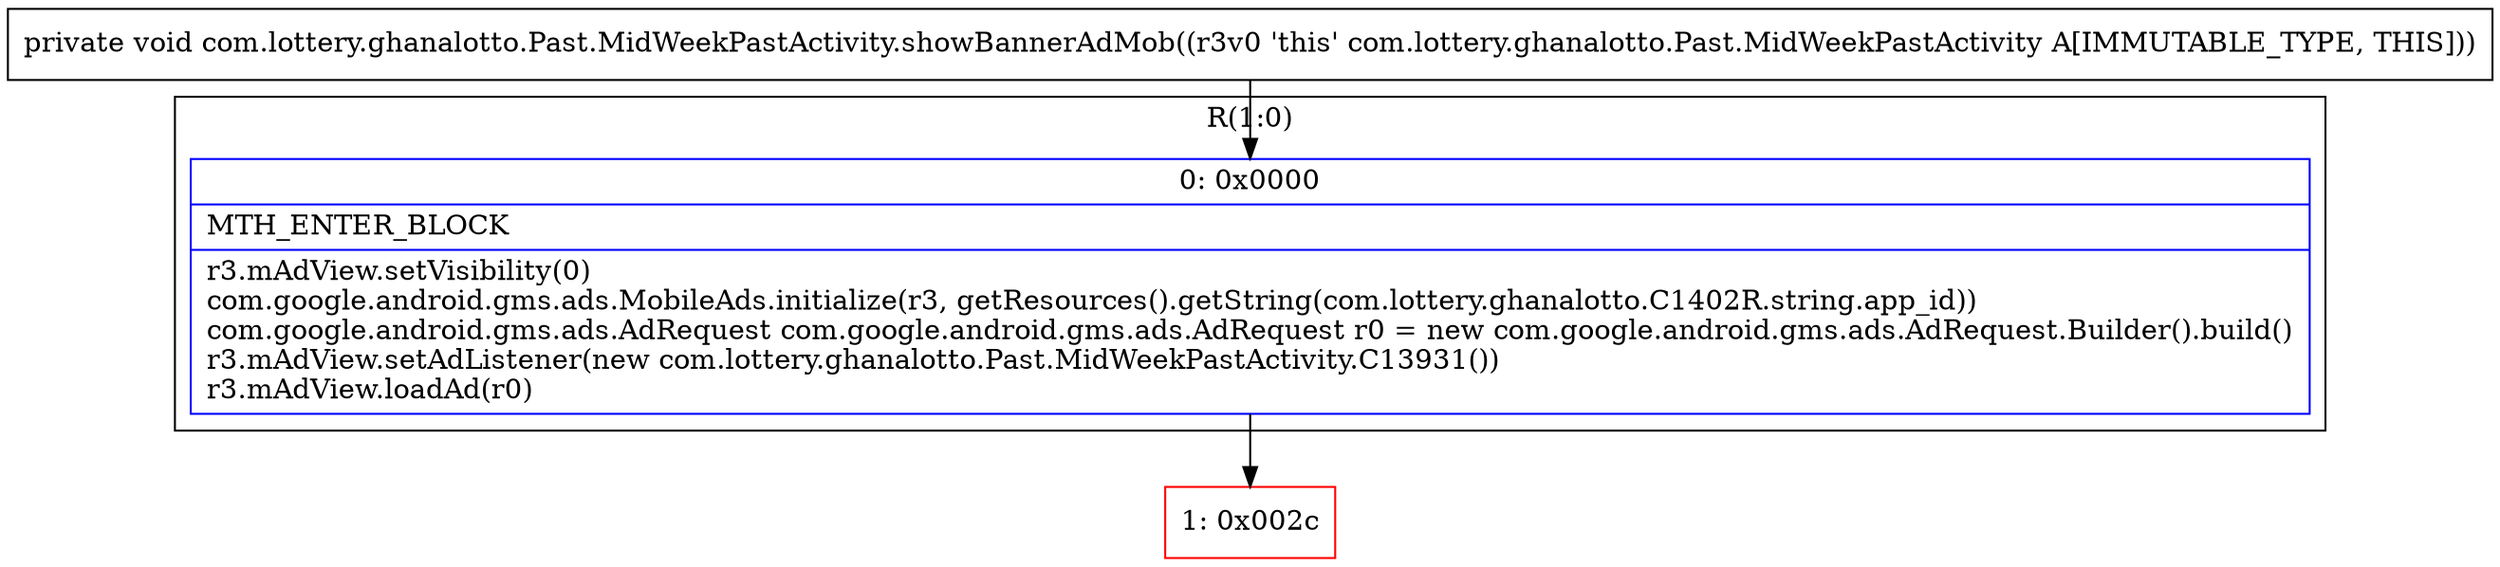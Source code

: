 digraph "CFG forcom.lottery.ghanalotto.Past.MidWeekPastActivity.showBannerAdMob()V" {
subgraph cluster_Region_4264478 {
label = "R(1:0)";
node [shape=record,color=blue];
Node_0 [shape=record,label="{0\:\ 0x0000|MTH_ENTER_BLOCK\l|r3.mAdView.setVisibility(0)\lcom.google.android.gms.ads.MobileAds.initialize(r3, getResources().getString(com.lottery.ghanalotto.C1402R.string.app_id))\lcom.google.android.gms.ads.AdRequest com.google.android.gms.ads.AdRequest r0 = new com.google.android.gms.ads.AdRequest.Builder().build()\lr3.mAdView.setAdListener(new com.lottery.ghanalotto.Past.MidWeekPastActivity.C13931())\lr3.mAdView.loadAd(r0)\l}"];
}
Node_1 [shape=record,color=red,label="{1\:\ 0x002c}"];
MethodNode[shape=record,label="{private void com.lottery.ghanalotto.Past.MidWeekPastActivity.showBannerAdMob((r3v0 'this' com.lottery.ghanalotto.Past.MidWeekPastActivity A[IMMUTABLE_TYPE, THIS])) }"];
MethodNode -> Node_0;
Node_0 -> Node_1;
}

